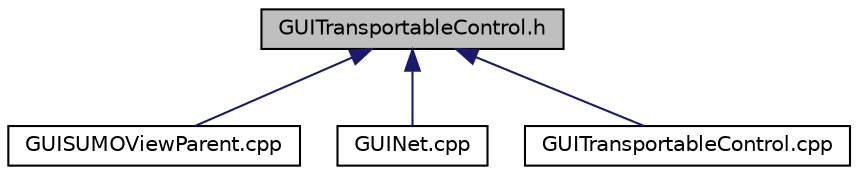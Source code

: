 digraph "GUITransportableControl.h"
{
  edge [fontname="Helvetica",fontsize="10",labelfontname="Helvetica",labelfontsize="10"];
  node [fontname="Helvetica",fontsize="10",shape=record];
  Node70 [label="GUITransportableControl.h",height=0.2,width=0.4,color="black", fillcolor="grey75", style="filled", fontcolor="black"];
  Node70 -> Node71 [dir="back",color="midnightblue",fontsize="10",style="solid",fontname="Helvetica"];
  Node71 [label="GUISUMOViewParent.cpp",height=0.2,width=0.4,color="black", fillcolor="white", style="filled",URL="$df/d67/_g_u_i_s_u_m_o_view_parent_8cpp.html"];
  Node70 -> Node72 [dir="back",color="midnightblue",fontsize="10",style="solid",fontname="Helvetica"];
  Node72 [label="GUINet.cpp",height=0.2,width=0.4,color="black", fillcolor="white", style="filled",URL="$dc/d90/_g_u_i_net_8cpp.html"];
  Node70 -> Node73 [dir="back",color="midnightblue",fontsize="10",style="solid",fontname="Helvetica"];
  Node73 [label="GUITransportableControl.cpp",height=0.2,width=0.4,color="black", fillcolor="white", style="filled",URL="$dd/df2/_g_u_i_transportable_control_8cpp.html"];
}
